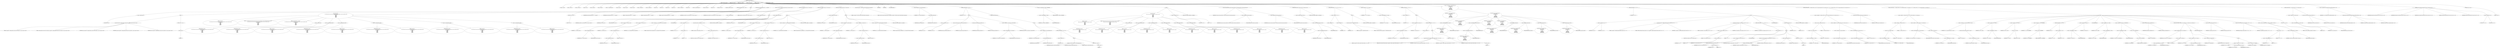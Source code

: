 digraph hostapd_notif_assoc {  
"1000124" [label = "(METHOD,hostapd_notif_assoc)" ]
"1000125" [label = "(PARAM,hostapd_data *hapd)" ]
"1000126" [label = "(PARAM,const u8 *addr)" ]
"1000127" [label = "(PARAM,const u8 *req_ies)" ]
"1000128" [label = "(PARAM,size_t req_ies_len)" ]
"1000129" [label = "(PARAM,int reassoc)" ]
"1000130" [label = "(BLOCK,,)" ]
"1000131" [label = "(LOCAL,v11: __int64)" ]
"1000132" [label = "(LOCAL,v12: const u8 *)" ]
"1000133" [label = "(LOCAL,v13: const char *)" ]
"1000134" [label = "(LOCAL,v14: size_t)" ]
"1000135" [label = "(LOCAL,v15: sta_info *)" ]
"1000136" [label = "(LOCAL,v16: sta_info *)" ]
"1000137" [label = "(LOCAL,v17: wpa_state_machine *)" ]
"1000138" [label = "(LOCAL,v18: __int64)" ]
"1000139" [label = "(LOCAL,v19: __int64)" ]
"1000140" [label = "(LOCAL,v20: __int64)" ]
"1000141" [label = "(LOCAL,v21: unsigned int)" ]
"1000142" [label = "(LOCAL,v22: unsigned int)" ]
"1000143" [label = "(LOCAL,v23: int)" ]
"1000144" [label = "(LOCAL,v24: int)" ]
"1000145" [label = "(LOCAL,v25: u32)" ]
"1000146" [label = "(LOCAL,v26: int)" ]
"1000147" [label = "(LOCAL,v27: unsigned int)" ]
"1000148" [label = "(LOCAL,v28: u32)" ]
"1000149" [label = "(LOCAL,v29: wpa_state_machine *)" ]
"1000150" [label = "(LOCAL,v30: wpa_event)" ]
"1000151" [label = "(LOCAL,v31: u8 *)" ]
"1000152" [label = "(LOCAL,eid: u8 [ 1064 ])" ]
"1000153" [label = "(LOCAL,elems: ieee802_11_elems)" ]
"1000154" [label = "(CONTROL_STRUCTURE,if ( !addr ),if ( !addr ))" ]
"1000155" [label = "(<operator>.logicalNot,!addr)" ]
"1000156" [label = "(IDENTIFIER,addr,!addr)" ]
"1000157" [label = "(BLOCK,,)" ]
"1000158" [label = "(wpa_printf,wpa_printf(2, \"hostapd_notif_assoc: Skip event with no address\", req_ies, req_ies_len, reassoc))" ]
"1000159" [label = "(LITERAL,2,wpa_printf(2, \"hostapd_notif_assoc: Skip event with no address\", req_ies, req_ies_len, reassoc))" ]
"1000160" [label = "(LITERAL,\"hostapd_notif_assoc: Skip event with no address\",wpa_printf(2, \"hostapd_notif_assoc: Skip event with no address\", req_ies, req_ies_len, reassoc))" ]
"1000161" [label = "(IDENTIFIER,req_ies,wpa_printf(2, \"hostapd_notif_assoc: Skip event with no address\", req_ies, req_ies_len, reassoc))" ]
"1000162" [label = "(IDENTIFIER,req_ies_len,wpa_printf(2, \"hostapd_notif_assoc: Skip event with no address\", req_ies, req_ies_len, reassoc))" ]
"1000163" [label = "(IDENTIFIER,reassoc,wpa_printf(2, \"hostapd_notif_assoc: Skip event with no address\", req_ies, req_ies_len, reassoc))" ]
"1000164" [label = "(RETURN,return -1;,return -1;)" ]
"1000165" [label = "(<operator>.minus,-1)" ]
"1000166" [label = "(LITERAL,1,-1)" ]
"1000167" [label = "(BLOCK,,)" ]
"1000168" [label = "(wpa_printf,wpa_printf(\n      2,\n      \"%s: Invalid SA=%02x:%02x:%02x:%02x:%02x:%02x in received indication - ignore this indication silently\",\n      \"hostapd_notif_assoc\",\n      *addr,\n      addr[1],\n      addr[2],\n      addr[3],\n      addr[4],\n      addr[5]))" ]
"1000169" [label = "(LITERAL,2,wpa_printf(\n      2,\n      \"%s: Invalid SA=%02x:%02x:%02x:%02x:%02x:%02x in received indication - ignore this indication silently\",\n      \"hostapd_notif_assoc\",\n      *addr,\n      addr[1],\n      addr[2],\n      addr[3],\n      addr[4],\n      addr[5]))" ]
"1000170" [label = "(LITERAL,\"%s: Invalid SA=%02x:%02x:%02x:%02x:%02x:%02x in received indication - ignore this indication silently\",wpa_printf(\n      2,\n      \"%s: Invalid SA=%02x:%02x:%02x:%02x:%02x:%02x in received indication - ignore this indication silently\",\n      \"hostapd_notif_assoc\",\n      *addr,\n      addr[1],\n      addr[2],\n      addr[3],\n      addr[4],\n      addr[5]))" ]
"1000171" [label = "(LITERAL,\"hostapd_notif_assoc\",wpa_printf(\n      2,\n      \"%s: Invalid SA=%02x:%02x:%02x:%02x:%02x:%02x in received indication - ignore this indication silently\",\n      \"hostapd_notif_assoc\",\n      *addr,\n      addr[1],\n      addr[2],\n      addr[3],\n      addr[4],\n      addr[5]))" ]
"1000172" [label = "(<operator>.indirection,*addr)" ]
"1000173" [label = "(IDENTIFIER,addr,wpa_printf(\n      2,\n      \"%s: Invalid SA=%02x:%02x:%02x:%02x:%02x:%02x in received indication - ignore this indication silently\",\n      \"hostapd_notif_assoc\",\n      *addr,\n      addr[1],\n      addr[2],\n      addr[3],\n      addr[4],\n      addr[5]))" ]
"1000174" [label = "(<operator>.indirectIndexAccess,addr[1])" ]
"1000175" [label = "(IDENTIFIER,addr,wpa_printf(\n      2,\n      \"%s: Invalid SA=%02x:%02x:%02x:%02x:%02x:%02x in received indication - ignore this indication silently\",\n      \"hostapd_notif_assoc\",\n      *addr,\n      addr[1],\n      addr[2],\n      addr[3],\n      addr[4],\n      addr[5]))" ]
"1000176" [label = "(LITERAL,1,wpa_printf(\n      2,\n      \"%s: Invalid SA=%02x:%02x:%02x:%02x:%02x:%02x in received indication - ignore this indication silently\",\n      \"hostapd_notif_assoc\",\n      *addr,\n      addr[1],\n      addr[2],\n      addr[3],\n      addr[4],\n      addr[5]))" ]
"1000177" [label = "(<operator>.indirectIndexAccess,addr[2])" ]
"1000178" [label = "(IDENTIFIER,addr,wpa_printf(\n      2,\n      \"%s: Invalid SA=%02x:%02x:%02x:%02x:%02x:%02x in received indication - ignore this indication silently\",\n      \"hostapd_notif_assoc\",\n      *addr,\n      addr[1],\n      addr[2],\n      addr[3],\n      addr[4],\n      addr[5]))" ]
"1000179" [label = "(LITERAL,2,wpa_printf(\n      2,\n      \"%s: Invalid SA=%02x:%02x:%02x:%02x:%02x:%02x in received indication - ignore this indication silently\",\n      \"hostapd_notif_assoc\",\n      *addr,\n      addr[1],\n      addr[2],\n      addr[3],\n      addr[4],\n      addr[5]))" ]
"1000180" [label = "(<operator>.indirectIndexAccess,addr[3])" ]
"1000181" [label = "(IDENTIFIER,addr,wpa_printf(\n      2,\n      \"%s: Invalid SA=%02x:%02x:%02x:%02x:%02x:%02x in received indication - ignore this indication silently\",\n      \"hostapd_notif_assoc\",\n      *addr,\n      addr[1],\n      addr[2],\n      addr[3],\n      addr[4],\n      addr[5]))" ]
"1000182" [label = "(LITERAL,3,wpa_printf(\n      2,\n      \"%s: Invalid SA=%02x:%02x:%02x:%02x:%02x:%02x in received indication - ignore this indication silently\",\n      \"hostapd_notif_assoc\",\n      *addr,\n      addr[1],\n      addr[2],\n      addr[3],\n      addr[4],\n      addr[5]))" ]
"1000183" [label = "(<operator>.indirectIndexAccess,addr[4])" ]
"1000184" [label = "(IDENTIFIER,addr,wpa_printf(\n      2,\n      \"%s: Invalid SA=%02x:%02x:%02x:%02x:%02x:%02x in received indication - ignore this indication silently\",\n      \"hostapd_notif_assoc\",\n      *addr,\n      addr[1],\n      addr[2],\n      addr[3],\n      addr[4],\n      addr[5]))" ]
"1000185" [label = "(LITERAL,4,wpa_printf(\n      2,\n      \"%s: Invalid SA=%02x:%02x:%02x:%02x:%02x:%02x in received indication - ignore this indication silently\",\n      \"hostapd_notif_assoc\",\n      *addr,\n      addr[1],\n      addr[2],\n      addr[3],\n      addr[4],\n      addr[5]))" ]
"1000186" [label = "(<operator>.indirectIndexAccess,addr[5])" ]
"1000187" [label = "(IDENTIFIER,addr,wpa_printf(\n      2,\n      \"%s: Invalid SA=%02x:%02x:%02x:%02x:%02x:%02x in received indication - ignore this indication silently\",\n      \"hostapd_notif_assoc\",\n      *addr,\n      addr[1],\n      addr[2],\n      addr[3],\n      addr[4],\n      addr[5]))" ]
"1000188" [label = "(LITERAL,5,wpa_printf(\n      2,\n      \"%s: Invalid SA=%02x:%02x:%02x:%02x:%02x:%02x in received indication - ignore this indication silently\",\n      \"hostapd_notif_assoc\",\n      *addr,\n      addr[1],\n      addr[2],\n      addr[3],\n      addr[4],\n      addr[5]))" ]
"1000189" [label = "(RETURN,return 0;,return 0;)" ]
"1000190" [label = "(LITERAL,0,return 0;)" ]
"1000191" [label = "(hostapd_logger,hostapd_logger(hapd, addr, 1u, 2, \"associated\"))" ]
"1000192" [label = "(IDENTIFIER,hapd,hostapd_logger(hapd, addr, 1u, 2, \"associated\"))" ]
"1000193" [label = "(IDENTIFIER,addr,hostapd_logger(hapd, addr, 1u, 2, \"associated\"))" ]
"1000194" [label = "(LITERAL,1u,hostapd_logger(hapd, addr, 1u, 2, \"associated\"))" ]
"1000195" [label = "(LITERAL,2,hostapd_logger(hapd, addr, 1u, 2, \"associated\"))" ]
"1000196" [label = "(LITERAL,\"associated\",hostapd_logger(hapd, addr, 1u, 2, \"associated\"))" ]
"1000197" [label = "(ieee802_11_parse_elems,ieee802_11_parse_elems(req_ies, req_ies_len, &elems, 0))" ]
"1000198" [label = "(IDENTIFIER,req_ies,ieee802_11_parse_elems(req_ies, req_ies_len, &elems, 0))" ]
"1000199" [label = "(IDENTIFIER,req_ies_len,ieee802_11_parse_elems(req_ies, req_ies_len, &elems, 0))" ]
"1000200" [label = "(<operator>.addressOf,&elems)" ]
"1000201" [label = "(IDENTIFIER,elems,ieee802_11_parse_elems(req_ies, req_ies_len, &elems, 0))" ]
"1000202" [label = "(LITERAL,0,ieee802_11_parse_elems(req_ies, req_ies_len, &elems, 0))" ]
"1000203" [label = "(CONTROL_STRUCTURE,if ( elems.wps_ie ),if ( elems.wps_ie ))" ]
"1000204" [label = "(<operator>.fieldAccess,elems.wps_ie)" ]
"1000205" [label = "(IDENTIFIER,elems,if ( elems.wps_ie ))" ]
"1000206" [label = "(FIELD_IDENTIFIER,wps_ie,wps_ie)" ]
"1000207" [label = "(BLOCK,,)" ]
"1000208" [label = "(<operator>.assignment,v11 = elems.wps_ie_len)" ]
"1000209" [label = "(IDENTIFIER,v11,v11 = elems.wps_ie_len)" ]
"1000210" [label = "(<operator>.fieldAccess,elems.wps_ie_len)" ]
"1000211" [label = "(IDENTIFIER,elems,v11 = elems.wps_ie_len)" ]
"1000212" [label = "(FIELD_IDENTIFIER,wps_ie_len,wps_ie_len)" ]
"1000213" [label = "(<operator>.assignment,v12 = elems.wps_ie - 2)" ]
"1000214" [label = "(IDENTIFIER,v12,v12 = elems.wps_ie - 2)" ]
"1000215" [label = "(<operator>.subtraction,elems.wps_ie - 2)" ]
"1000216" [label = "(<operator>.fieldAccess,elems.wps_ie)" ]
"1000217" [label = "(IDENTIFIER,elems,elems.wps_ie - 2)" ]
"1000218" [label = "(FIELD_IDENTIFIER,wps_ie,wps_ie)" ]
"1000219" [label = "(LITERAL,2,elems.wps_ie - 2)" ]
"1000220" [label = "(<operator>.assignment,v13 = \"STA included WPS IE in (Re)AssocReq\")" ]
"1000221" [label = "(IDENTIFIER,v13,v13 = \"STA included WPS IE in (Re)AssocReq\")" ]
"1000222" [label = "(LITERAL,\"STA included WPS IE in (Re)AssocReq\",v13 = \"STA included WPS IE in (Re)AssocReq\")" ]
"1000223" [label = "(JUMP_TARGET,LABEL_14)" ]
"1000224" [label = "(<operator>.assignment,v14 = v11 + 2)" ]
"1000225" [label = "(IDENTIFIER,v14,v14 = v11 + 2)" ]
"1000226" [label = "(<operator>.addition,v11 + 2)" ]
"1000227" [label = "(IDENTIFIER,v11,v11 + 2)" ]
"1000228" [label = "(LITERAL,2,v11 + 2)" ]
"1000229" [label = "(wpa_printf,wpa_printf(2, (const unsigned __int8 *)v13))" ]
"1000230" [label = "(LITERAL,2,wpa_printf(2, (const unsigned __int8 *)v13))" ]
"1000231" [label = "(<operator>.cast,(const unsigned __int8 *)v13)" ]
"1000232" [label = "(UNKNOWN,const unsigned __int8 *,const unsigned __int8 *)" ]
"1000233" [label = "(IDENTIFIER,v13,(const unsigned __int8 *)v13)" ]
"1000234" [label = "(CONTROL_STRUCTURE,goto LABEL_15;,goto LABEL_15;)" ]
"1000235" [label = "(CONTROL_STRUCTURE,if ( elems.rsn_ie ),if ( elems.rsn_ie ))" ]
"1000236" [label = "(<operator>.fieldAccess,elems.rsn_ie)" ]
"1000237" [label = "(IDENTIFIER,elems,if ( elems.rsn_ie ))" ]
"1000238" [label = "(FIELD_IDENTIFIER,rsn_ie,rsn_ie)" ]
"1000239" [label = "(BLOCK,,)" ]
"1000240" [label = "(<operator>.assignment,v11 = elems.rsn_ie_len)" ]
"1000241" [label = "(IDENTIFIER,v11,v11 = elems.rsn_ie_len)" ]
"1000242" [label = "(<operator>.fieldAccess,elems.rsn_ie_len)" ]
"1000243" [label = "(IDENTIFIER,elems,v11 = elems.rsn_ie_len)" ]
"1000244" [label = "(FIELD_IDENTIFIER,rsn_ie_len,rsn_ie_len)" ]
"1000245" [label = "(<operator>.assignment,v12 = elems.rsn_ie - 2)" ]
"1000246" [label = "(IDENTIFIER,v12,v12 = elems.rsn_ie - 2)" ]
"1000247" [label = "(<operator>.subtraction,elems.rsn_ie - 2)" ]
"1000248" [label = "(<operator>.fieldAccess,elems.rsn_ie)" ]
"1000249" [label = "(IDENTIFIER,elems,elems.rsn_ie - 2)" ]
"1000250" [label = "(FIELD_IDENTIFIER,rsn_ie,rsn_ie)" ]
"1000251" [label = "(LITERAL,2,elems.rsn_ie - 2)" ]
"1000252" [label = "(<operator>.assignment,v13 = \"STA included RSN IE in (Re)AssocReq\")" ]
"1000253" [label = "(IDENTIFIER,v13,v13 = \"STA included RSN IE in (Re)AssocReq\")" ]
"1000254" [label = "(LITERAL,\"STA included RSN IE in (Re)AssocReq\",v13 = \"STA included RSN IE in (Re)AssocReq\")" ]
"1000255" [label = "(CONTROL_STRUCTURE,goto LABEL_14;,goto LABEL_14;)" ]
"1000256" [label = "(CONTROL_STRUCTURE,if ( elems.wpa_ie ),if ( elems.wpa_ie ))" ]
"1000257" [label = "(<operator>.fieldAccess,elems.wpa_ie)" ]
"1000258" [label = "(IDENTIFIER,elems,if ( elems.wpa_ie ))" ]
"1000259" [label = "(FIELD_IDENTIFIER,wpa_ie,wpa_ie)" ]
"1000260" [label = "(BLOCK,,)" ]
"1000261" [label = "(<operator>.assignment,v11 = elems.wpa_ie_len)" ]
"1000262" [label = "(IDENTIFIER,v11,v11 = elems.wpa_ie_len)" ]
"1000263" [label = "(<operator>.fieldAccess,elems.wpa_ie_len)" ]
"1000264" [label = "(IDENTIFIER,elems,v11 = elems.wpa_ie_len)" ]
"1000265" [label = "(FIELD_IDENTIFIER,wpa_ie_len,wpa_ie_len)" ]
"1000266" [label = "(<operator>.assignment,v12 = elems.wpa_ie - 2)" ]
"1000267" [label = "(IDENTIFIER,v12,v12 = elems.wpa_ie - 2)" ]
"1000268" [label = "(<operator>.subtraction,elems.wpa_ie - 2)" ]
"1000269" [label = "(<operator>.fieldAccess,elems.wpa_ie)" ]
"1000270" [label = "(IDENTIFIER,elems,elems.wpa_ie - 2)" ]
"1000271" [label = "(FIELD_IDENTIFIER,wpa_ie,wpa_ie)" ]
"1000272" [label = "(LITERAL,2,elems.wpa_ie - 2)" ]
"1000273" [label = "(<operator>.assignment,v13 = \"STA included WPA IE in (Re)AssocReq\")" ]
"1000274" [label = "(IDENTIFIER,v13,v13 = \"STA included WPA IE in (Re)AssocReq\")" ]
"1000275" [label = "(LITERAL,\"STA included WPA IE in (Re)AssocReq\",v13 = \"STA included WPA IE in (Re)AssocReq\")" ]
"1000276" [label = "(CONTROL_STRUCTURE,goto LABEL_14;,goto LABEL_14;)" ]
"1000277" [label = "(wpa_printf,wpa_printf(2, \"STA did not include WPS/RSN/WPA IE in (Re)AssocReq\"))" ]
"1000278" [label = "(LITERAL,2,wpa_printf(2, \"STA did not include WPS/RSN/WPA IE in (Re)AssocReq\"))" ]
"1000279" [label = "(LITERAL,\"STA did not include WPS/RSN/WPA IE in (Re)AssocReq\",wpa_printf(2, \"STA did not include WPS/RSN/WPA IE in (Re)AssocReq\"))" ]
"1000280" [label = "(IDENTIFIER,L,)" ]
"1000281" [label = "(IDENTIFIER,L,)" ]
"1000282" [label = "(JUMP_TARGET,LABEL_15)" ]
"1000283" [label = "(<operator>.assignment,v15 = ap_get_sta(hapd, addr))" ]
"1000284" [label = "(IDENTIFIER,v15,v15 = ap_get_sta(hapd, addr))" ]
"1000285" [label = "(ap_get_sta,ap_get_sta(hapd, addr))" ]
"1000286" [label = "(IDENTIFIER,hapd,ap_get_sta(hapd, addr))" ]
"1000287" [label = "(IDENTIFIER,addr,ap_get_sta(hapd, addr))" ]
"1000288" [label = "(CONTROL_STRUCTURE,if ( v15 ),if ( v15 ))" ]
"1000289" [label = "(IDENTIFIER,v15,if ( v15 ))" ]
"1000290" [label = "(BLOCK,,)" ]
"1000291" [label = "(<operator>.assignment,v16 = v15)" ]
"1000292" [label = "(IDENTIFIER,v16,v16 = v15)" ]
"1000293" [label = "(IDENTIFIER,v15,v16 = v15)" ]
"1000294" [label = "(ap_sta_no_session_timeout,ap_sta_no_session_timeout(hapd, v15))" ]
"1000295" [label = "(IDENTIFIER,hapd,ap_sta_no_session_timeout(hapd, v15))" ]
"1000296" [label = "(IDENTIFIER,v15,ap_sta_no_session_timeout(hapd, v15))" ]
"1000297" [label = "(accounting_sta_stop,accounting_sta_stop(hapd, v16))" ]
"1000298" [label = "(IDENTIFIER,hapd,accounting_sta_stop(hapd, v16))" ]
"1000299" [label = "(IDENTIFIER,v16,accounting_sta_stop(hapd, v16))" ]
"1000300" [label = "(<operator>.assignment,v16->timeout_next = STA_NULLFUNC)" ]
"1000301" [label = "(<operator>.indirectFieldAccess,v16->timeout_next)" ]
"1000302" [label = "(IDENTIFIER,v16,v16->timeout_next = STA_NULLFUNC)" ]
"1000303" [label = "(FIELD_IDENTIFIER,timeout_next,timeout_next)" ]
"1000304" [label = "(IDENTIFIER,STA_NULLFUNC,v16->timeout_next = STA_NULLFUNC)" ]
"1000305" [label = "(CONTROL_STRUCTURE,else,else)" ]
"1000306" [label = "(BLOCK,,)" ]
"1000307" [label = "(<operator>.assignment,v16 = ap_sta_add(hapd, addr))" ]
"1000308" [label = "(IDENTIFIER,v16,v16 = ap_sta_add(hapd, addr))" ]
"1000309" [label = "(ap_sta_add,ap_sta_add(hapd, addr))" ]
"1000310" [label = "(IDENTIFIER,hapd,ap_sta_add(hapd, addr))" ]
"1000311" [label = "(IDENTIFIER,addr,ap_sta_add(hapd, addr))" ]
"1000312" [label = "(CONTROL_STRUCTURE,if ( !v16 ),if ( !v16 ))" ]
"1000313" [label = "(<operator>.logicalNot,!v16)" ]
"1000314" [label = "(IDENTIFIER,v16,!v16)" ]
"1000315" [label = "(BLOCK,,)" ]
"1000316" [label = "(hostapd_drv_sta_disassoc,hostapd_drv_sta_disassoc(hapd, addr, 5))" ]
"1000317" [label = "(IDENTIFIER,hapd,hostapd_drv_sta_disassoc(hapd, addr, 5))" ]
"1000318" [label = "(IDENTIFIER,addr,hostapd_drv_sta_disassoc(hapd, addr, 5))" ]
"1000319" [label = "(LITERAL,5,hostapd_drv_sta_disassoc(hapd, addr, 5))" ]
"1000320" [label = "(RETURN,return -1;,return -1;)" ]
"1000321" [label = "(<operator>.minus,-1)" ]
"1000322" [label = "(LITERAL,1,-1)" ]
"1000323" [label = "(<operators>.assignmentAnd,v16->flags &= 0xFFFECFFF)" ]
"1000324" [label = "(<operator>.indirectFieldAccess,v16->flags)" ]
"1000325" [label = "(IDENTIFIER,v16,v16->flags &= 0xFFFECFFF)" ]
"1000326" [label = "(FIELD_IDENTIFIER,flags,flags)" ]
"1000327" [label = "(LITERAL,0xFFFECFFF,v16->flags &= 0xFFFECFFF)" ]
"1000328" [label = "(BLOCK,,)" ]
"1000329" [label = "(wpa_printf,wpa_printf(\n      3,\n      \"STA %02x:%02x:%02x:%02x:%02x:%02x not allowed to connect\",\n      *addr,\n      addr[1],\n      addr[2],\n      addr[3],\n      addr[4],\n      addr[5]))" ]
"1000330" [label = "(LITERAL,3,wpa_printf(\n      3,\n      \"STA %02x:%02x:%02x:%02x:%02x:%02x not allowed to connect\",\n      *addr,\n      addr[1],\n      addr[2],\n      addr[3],\n      addr[4],\n      addr[5]))" ]
"1000331" [label = "(LITERAL,\"STA %02x:%02x:%02x:%02x:%02x:%02x not allowed to connect\",wpa_printf(\n      3,\n      \"STA %02x:%02x:%02x:%02x:%02x:%02x not allowed to connect\",\n      *addr,\n      addr[1],\n      addr[2],\n      addr[3],\n      addr[4],\n      addr[5]))" ]
"1000332" [label = "(<operator>.indirection,*addr)" ]
"1000333" [label = "(IDENTIFIER,addr,wpa_printf(\n      3,\n      \"STA %02x:%02x:%02x:%02x:%02x:%02x not allowed to connect\",\n      *addr,\n      addr[1],\n      addr[2],\n      addr[3],\n      addr[4],\n      addr[5]))" ]
"1000334" [label = "(<operator>.indirectIndexAccess,addr[1])" ]
"1000335" [label = "(IDENTIFIER,addr,wpa_printf(\n      3,\n      \"STA %02x:%02x:%02x:%02x:%02x:%02x not allowed to connect\",\n      *addr,\n      addr[1],\n      addr[2],\n      addr[3],\n      addr[4],\n      addr[5]))" ]
"1000336" [label = "(LITERAL,1,wpa_printf(\n      3,\n      \"STA %02x:%02x:%02x:%02x:%02x:%02x not allowed to connect\",\n      *addr,\n      addr[1],\n      addr[2],\n      addr[3],\n      addr[4],\n      addr[5]))" ]
"1000337" [label = "(<operator>.indirectIndexAccess,addr[2])" ]
"1000338" [label = "(IDENTIFIER,addr,wpa_printf(\n      3,\n      \"STA %02x:%02x:%02x:%02x:%02x:%02x not allowed to connect\",\n      *addr,\n      addr[1],\n      addr[2],\n      addr[3],\n      addr[4],\n      addr[5]))" ]
"1000339" [label = "(LITERAL,2,wpa_printf(\n      3,\n      \"STA %02x:%02x:%02x:%02x:%02x:%02x not allowed to connect\",\n      *addr,\n      addr[1],\n      addr[2],\n      addr[3],\n      addr[4],\n      addr[5]))" ]
"1000340" [label = "(<operator>.indirectIndexAccess,addr[3])" ]
"1000341" [label = "(IDENTIFIER,addr,wpa_printf(\n      3,\n      \"STA %02x:%02x:%02x:%02x:%02x:%02x not allowed to connect\",\n      *addr,\n      addr[1],\n      addr[2],\n      addr[3],\n      addr[4],\n      addr[5]))" ]
"1000342" [label = "(LITERAL,3,wpa_printf(\n      3,\n      \"STA %02x:%02x:%02x:%02x:%02x:%02x not allowed to connect\",\n      *addr,\n      addr[1],\n      addr[2],\n      addr[3],\n      addr[4],\n      addr[5]))" ]
"1000343" [label = "(<operator>.indirectIndexAccess,addr[4])" ]
"1000344" [label = "(IDENTIFIER,addr,wpa_printf(\n      3,\n      \"STA %02x:%02x:%02x:%02x:%02x:%02x not allowed to connect\",\n      *addr,\n      addr[1],\n      addr[2],\n      addr[3],\n      addr[4],\n      addr[5]))" ]
"1000345" [label = "(LITERAL,4,wpa_printf(\n      3,\n      \"STA %02x:%02x:%02x:%02x:%02x:%02x not allowed to connect\",\n      *addr,\n      addr[1],\n      addr[2],\n      addr[3],\n      addr[4],\n      addr[5]))" ]
"1000346" [label = "(<operator>.indirectIndexAccess,addr[5])" ]
"1000347" [label = "(IDENTIFIER,addr,wpa_printf(\n      3,\n      \"STA %02x:%02x:%02x:%02x:%02x:%02x not allowed to connect\",\n      *addr,\n      addr[1],\n      addr[2],\n      addr[3],\n      addr[4],\n      addr[5]))" ]
"1000348" [label = "(LITERAL,5,wpa_printf(\n      3,\n      \"STA %02x:%02x:%02x:%02x:%02x:%02x not allowed to connect\",\n      *addr,\n      addr[1],\n      addr[2],\n      addr[3],\n      addr[4],\n      addr[5]))" ]
"1000349" [label = "(<operator>.assignment,v23 = 1)" ]
"1000350" [label = "(IDENTIFIER,v23,v23 = 1)" ]
"1000351" [label = "(LITERAL,1,v23 = 1)" ]
"1000352" [label = "(CONTROL_STRUCTURE,goto LABEL_31;,goto LABEL_31;)" ]
"1000353" [label = "(ap_copy_sta_supp_op_classes,ap_copy_sta_supp_op_classes(v16, elems.supp_op_classes, elems.supp_op_classes_len))" ]
"1000354" [label = "(IDENTIFIER,v16,ap_copy_sta_supp_op_classes(v16, elems.supp_op_classes, elems.supp_op_classes_len))" ]
"1000355" [label = "(<operator>.fieldAccess,elems.supp_op_classes)" ]
"1000356" [label = "(IDENTIFIER,elems,ap_copy_sta_supp_op_classes(v16, elems.supp_op_classes, elems.supp_op_classes_len))" ]
"1000357" [label = "(FIELD_IDENTIFIER,supp_op_classes,supp_op_classes)" ]
"1000358" [label = "(<operator>.fieldAccess,elems.supp_op_classes_len)" ]
"1000359" [label = "(IDENTIFIER,elems,ap_copy_sta_supp_op_classes(v16, elems.supp_op_classes, elems.supp_op_classes_len))" ]
"1000360" [label = "(FIELD_IDENTIFIER,supp_op_classes_len,supp_op_classes_len)" ]
"1000361" [label = "(CONTROL_STRUCTURE,if ( !hapd->conf->wpa ),if ( !hapd->conf->wpa ))" ]
"1000362" [label = "(<operator>.logicalNot,!hapd->conf->wpa)" ]
"1000363" [label = "(<operator>.indirectFieldAccess,hapd->conf->wpa)" ]
"1000364" [label = "(<operator>.indirectFieldAccess,hapd->conf)" ]
"1000365" [label = "(IDENTIFIER,hapd,!hapd->conf->wpa)" ]
"1000366" [label = "(FIELD_IDENTIFIER,conf,conf)" ]
"1000367" [label = "(FIELD_IDENTIFIER,wpa,wpa)" ]
"1000368" [label = "(CONTROL_STRUCTURE,goto LABEL_43;,goto LABEL_43;)" ]
"1000369" [label = "(CONTROL_STRUCTURE,if ( !v12 || !v14 ),if ( !v12 || !v14 ))" ]
"1000370" [label = "(<operator>.logicalOr,!v12 || !v14)" ]
"1000371" [label = "(<operator>.logicalNot,!v12)" ]
"1000372" [label = "(IDENTIFIER,v12,!v12)" ]
"1000373" [label = "(<operator>.logicalNot,!v14)" ]
"1000374" [label = "(IDENTIFIER,v14,!v14)" ]
"1000375" [label = "(BLOCK,,)" ]
"1000376" [label = "(wpa_printf,wpa_printf(2, \"No WPA/RSN IE from STA\"))" ]
"1000377" [label = "(LITERAL,2,wpa_printf(2, \"No WPA/RSN IE from STA\"))" ]
"1000378" [label = "(LITERAL,\"No WPA/RSN IE from STA\",wpa_printf(2, \"No WPA/RSN IE from STA\"))" ]
"1000379" [label = "(CONTROL_STRUCTURE,goto LABEL_29;,goto LABEL_29;)" ]
"1000380" [label = "(<operator>.assignment,v17 = v16->wpa_sm)" ]
"1000381" [label = "(IDENTIFIER,v17,v17 = v16->wpa_sm)" ]
"1000382" [label = "(<operator>.indirectFieldAccess,v16->wpa_sm)" ]
"1000383" [label = "(IDENTIFIER,v16,v17 = v16->wpa_sm)" ]
"1000384" [label = "(FIELD_IDENTIFIER,wpa_sm,wpa_sm)" ]
"1000385" [label = "(CONTROL_STRUCTURE,if ( !v17 ),if ( !v17 ))" ]
"1000386" [label = "(<operator>.logicalNot,!v17)" ]
"1000387" [label = "(IDENTIFIER,v17,!v17)" ]
"1000388" [label = "(BLOCK,,)" ]
"1000389" [label = "(<operator>.assignment,v16->wpa_sm = v17)" ]
"1000390" [label = "(<operator>.indirectFieldAccess,v16->wpa_sm)" ]
"1000391" [label = "(IDENTIFIER,v16,v16->wpa_sm = v17)" ]
"1000392" [label = "(FIELD_IDENTIFIER,wpa_sm,wpa_sm)" ]
"1000393" [label = "(IDENTIFIER,v17,v16->wpa_sm = v17)" ]
"1000394" [label = "(CONTROL_STRUCTURE,if ( !v17 ),if ( !v17 ))" ]
"1000395" [label = "(<operator>.logicalNot,!v17)" ]
"1000396" [label = "(IDENTIFIER,v17,!v17)" ]
"1000397" [label = "(BLOCK,,)" ]
"1000398" [label = "(wpa_printf,wpa_printf(5, \"Failed to initialize WPA state machine\", v18, v19, v20))" ]
"1000399" [label = "(LITERAL,5,wpa_printf(5, \"Failed to initialize WPA state machine\", v18, v19, v20))" ]
"1000400" [label = "(LITERAL,\"Failed to initialize WPA state machine\",wpa_printf(5, \"Failed to initialize WPA state machine\", v18, v19, v20))" ]
"1000401" [label = "(IDENTIFIER,v18,wpa_printf(5, \"Failed to initialize WPA state machine\", v18, v19, v20))" ]
"1000402" [label = "(IDENTIFIER,v19,wpa_printf(5, \"Failed to initialize WPA state machine\", v18, v19, v20))" ]
"1000403" [label = "(IDENTIFIER,v20,wpa_printf(5, \"Failed to initialize WPA state machine\", v18, v19, v20))" ]
"1000404" [label = "(RETURN,return -1;,return -1;)" ]
"1000405" [label = "(<operator>.minus,-1)" ]
"1000406" [label = "(LITERAL,1,-1)" ]
"1000407" [label = "(<operator>.assignment,v21 = wpa_validate_wpa_ie(\n          hapd->wpa_auth,\n          v17,\n          hapd->iface->freq,\n          v12,\n          v14,\n          elems.mdie,\n          elems.mdie_len,\n          elems.owe_dh,\n          elems.owe_dh_len))" ]
"1000408" [label = "(IDENTIFIER,v21,v21 = wpa_validate_wpa_ie(\n          hapd->wpa_auth,\n          v17,\n          hapd->iface->freq,\n          v12,\n          v14,\n          elems.mdie,\n          elems.mdie_len,\n          elems.owe_dh,\n          elems.owe_dh_len))" ]
"1000409" [label = "(wpa_validate_wpa_ie,wpa_validate_wpa_ie(\n          hapd->wpa_auth,\n          v17,\n          hapd->iface->freq,\n          v12,\n          v14,\n          elems.mdie,\n          elems.mdie_len,\n          elems.owe_dh,\n          elems.owe_dh_len))" ]
"1000410" [label = "(<operator>.indirectFieldAccess,hapd->wpa_auth)" ]
"1000411" [label = "(IDENTIFIER,hapd,wpa_validate_wpa_ie(\n          hapd->wpa_auth,\n          v17,\n          hapd->iface->freq,\n          v12,\n          v14,\n          elems.mdie,\n          elems.mdie_len,\n          elems.owe_dh,\n          elems.owe_dh_len))" ]
"1000412" [label = "(FIELD_IDENTIFIER,wpa_auth,wpa_auth)" ]
"1000413" [label = "(IDENTIFIER,v17,wpa_validate_wpa_ie(\n          hapd->wpa_auth,\n          v17,\n          hapd->iface->freq,\n          v12,\n          v14,\n          elems.mdie,\n          elems.mdie_len,\n          elems.owe_dh,\n          elems.owe_dh_len))" ]
"1000414" [label = "(<operator>.indirectFieldAccess,hapd->iface->freq)" ]
"1000415" [label = "(<operator>.indirectFieldAccess,hapd->iface)" ]
"1000416" [label = "(IDENTIFIER,hapd,wpa_validate_wpa_ie(\n          hapd->wpa_auth,\n          v17,\n          hapd->iface->freq,\n          v12,\n          v14,\n          elems.mdie,\n          elems.mdie_len,\n          elems.owe_dh,\n          elems.owe_dh_len))" ]
"1000417" [label = "(FIELD_IDENTIFIER,iface,iface)" ]
"1000418" [label = "(FIELD_IDENTIFIER,freq,freq)" ]
"1000419" [label = "(IDENTIFIER,v12,wpa_validate_wpa_ie(\n          hapd->wpa_auth,\n          v17,\n          hapd->iface->freq,\n          v12,\n          v14,\n          elems.mdie,\n          elems.mdie_len,\n          elems.owe_dh,\n          elems.owe_dh_len))" ]
"1000420" [label = "(IDENTIFIER,v14,wpa_validate_wpa_ie(\n          hapd->wpa_auth,\n          v17,\n          hapd->iface->freq,\n          v12,\n          v14,\n          elems.mdie,\n          elems.mdie_len,\n          elems.owe_dh,\n          elems.owe_dh_len))" ]
"1000421" [label = "(<operator>.fieldAccess,elems.mdie)" ]
"1000422" [label = "(IDENTIFIER,elems,wpa_validate_wpa_ie(\n          hapd->wpa_auth,\n          v17,\n          hapd->iface->freq,\n          v12,\n          v14,\n          elems.mdie,\n          elems.mdie_len,\n          elems.owe_dh,\n          elems.owe_dh_len))" ]
"1000423" [label = "(FIELD_IDENTIFIER,mdie,mdie)" ]
"1000424" [label = "(<operator>.fieldAccess,elems.mdie_len)" ]
"1000425" [label = "(IDENTIFIER,elems,wpa_validate_wpa_ie(\n          hapd->wpa_auth,\n          v17,\n          hapd->iface->freq,\n          v12,\n          v14,\n          elems.mdie,\n          elems.mdie_len,\n          elems.owe_dh,\n          elems.owe_dh_len))" ]
"1000426" [label = "(FIELD_IDENTIFIER,mdie_len,mdie_len)" ]
"1000427" [label = "(<operator>.fieldAccess,elems.owe_dh)" ]
"1000428" [label = "(IDENTIFIER,elems,wpa_validate_wpa_ie(\n          hapd->wpa_auth,\n          v17,\n          hapd->iface->freq,\n          v12,\n          v14,\n          elems.mdie,\n          elems.mdie_len,\n          elems.owe_dh,\n          elems.owe_dh_len))" ]
"1000429" [label = "(FIELD_IDENTIFIER,owe_dh,owe_dh)" ]
"1000430" [label = "(<operator>.fieldAccess,elems.owe_dh_len)" ]
"1000431" [label = "(IDENTIFIER,elems,wpa_validate_wpa_ie(\n          hapd->wpa_auth,\n          v17,\n          hapd->iface->freq,\n          v12,\n          v14,\n          elems.mdie,\n          elems.mdie_len,\n          elems.owe_dh,\n          elems.owe_dh_len))" ]
"1000432" [label = "(FIELD_IDENTIFIER,owe_dh_len,owe_dh_len)" ]
"1000433" [label = "(CONTROL_STRUCTURE,if ( v21 ),if ( v21 ))" ]
"1000434" [label = "(IDENTIFIER,v21,if ( v21 ))" ]
"1000435" [label = "(BLOCK,,)" ]
"1000436" [label = "(<operator>.assignment,v22 = v21)" ]
"1000437" [label = "(IDENTIFIER,v22,v22 = v21)" ]
"1000438" [label = "(IDENTIFIER,v21,v22 = v21)" ]
"1000439" [label = "(wpa_printf,wpa_printf(2, \"WPA/RSN information element rejected? (res %u)\", v21))" ]
"1000440" [label = "(LITERAL,2,wpa_printf(2, \"WPA/RSN information element rejected? (res %u)\", v21))" ]
"1000441" [label = "(LITERAL,\"WPA/RSN information element rejected? (res %u)\",wpa_printf(2, \"WPA/RSN information element rejected? (res %u)\", v21))" ]
"1000442" [label = "(IDENTIFIER,v21,wpa_printf(2, \"WPA/RSN information element rejected? (res %u)\", v21))" ]
"1000443" [label = "(wpa_hexdump,wpa_hexdump(2, (const unsigned __int8 *)\"IE\", v12, v14))" ]
"1000444" [label = "(LITERAL,2,wpa_hexdump(2, (const unsigned __int8 *)\"IE\", v12, v14))" ]
"1000445" [label = "(<operator>.cast,(const unsigned __int8 *)\"IE\")" ]
"1000446" [label = "(UNKNOWN,const unsigned __int8 *,const unsigned __int8 *)" ]
"1000447" [label = "(LITERAL,\"IE\",(const unsigned __int8 *)\"IE\")" ]
"1000448" [label = "(IDENTIFIER,v12,wpa_hexdump(2, (const unsigned __int8 *)\"IE\", v12, v14))" ]
"1000449" [label = "(IDENTIFIER,v14,wpa_hexdump(2, (const unsigned __int8 *)\"IE\", v12, v14))" ]
"1000450" [label = "(CONTROL_STRUCTURE,if ( v22 - 2 < 7 ),if ( v22 - 2 < 7 ))" ]
"1000451" [label = "(<operator>.lessThan,v22 - 2 < 7)" ]
"1000452" [label = "(<operator>.subtraction,v22 - 2)" ]
"1000453" [label = "(IDENTIFIER,v22,v22 - 2)" ]
"1000454" [label = "(LITERAL,2,v22 - 2)" ]
"1000455" [label = "(LITERAL,7,v22 - 2 < 7)" ]
"1000456" [label = "(BLOCK,,)" ]
"1000457" [label = "(<operator>.assignment,v23 = dword_47D1C0[v22 - 2])" ]
"1000458" [label = "(IDENTIFIER,v23,v23 = dword_47D1C0[v22 - 2])" ]
"1000459" [label = "(<operator>.indirectIndexAccess,dword_47D1C0[v22 - 2])" ]
"1000460" [label = "(IDENTIFIER,dword_47D1C0,v23 = dword_47D1C0[v22 - 2])" ]
"1000461" [label = "(<operator>.subtraction,v22 - 2)" ]
"1000462" [label = "(IDENTIFIER,v22,v22 - 2)" ]
"1000463" [label = "(LITERAL,2,v22 - 2)" ]
"1000464" [label = "(JUMP_TARGET,LABEL_31)" ]
"1000465" [label = "(hostapd_drv_sta_disassoc,hostapd_drv_sta_disassoc(hapd, v16->addr, v23))" ]
"1000466" [label = "(IDENTIFIER,hapd,hostapd_drv_sta_disassoc(hapd, v16->addr, v23))" ]
"1000467" [label = "(<operator>.indirectFieldAccess,v16->addr)" ]
"1000468" [label = "(IDENTIFIER,v16,hostapd_drv_sta_disassoc(hapd, v16->addr, v23))" ]
"1000469" [label = "(FIELD_IDENTIFIER,addr,addr)" ]
"1000470" [label = "(IDENTIFIER,v23,hostapd_drv_sta_disassoc(hapd, v16->addr, v23))" ]
"1000471" [label = "(ap_free_sta,ap_free_sta(hapd, v16))" ]
"1000472" [label = "(IDENTIFIER,hapd,ap_free_sta(hapd, v16))" ]
"1000473" [label = "(IDENTIFIER,v16,ap_free_sta(hapd, v16))" ]
"1000474" [label = "(RETURN,return -1;,return -1;)" ]
"1000475" [label = "(<operator>.minus,-1)" ]
"1000476" [label = "(LITERAL,1,-1)" ]
"1000477" [label = "(JUMP_TARGET,LABEL_29)" ]
"1000478" [label = "(<operator>.assignment,v23 = 13)" ]
"1000479" [label = "(IDENTIFIER,v23,v23 = 13)" ]
"1000480" [label = "(LITERAL,13,v23 = 13)" ]
"1000481" [label = "(CONTROL_STRUCTURE,goto LABEL_31;,goto LABEL_31;)" ]
"1000482" [label = "(CONTROL_STRUCTURE,if ( (~v16->flags & 0x402) == 0 && !v16->sa_query_timed_out && v16->sa_query_count >= 1 ),if ( (~v16->flags & 0x402) == 0 && !v16->sa_query_timed_out && v16->sa_query_count >= 1 ))" ]
"1000483" [label = "(<operator>.logicalAnd,(~v16->flags & 0x402) == 0 && !v16->sa_query_timed_out && v16->sa_query_count >= 1)" ]
"1000484" [label = "(<operator>.equals,(~v16->flags & 0x402) == 0)" ]
"1000485" [label = "(<operator>.and,~v16->flags & 0x402)" ]
"1000486" [label = "(<operator>.indirectFieldAccess,~v16->flags)" ]
"1000487" [label = "(IDENTIFIER,~v16,~v16->flags & 0x402)" ]
"1000488" [label = "(FIELD_IDENTIFIER,flags,flags)" ]
"1000489" [label = "(LITERAL,0x402,~v16->flags & 0x402)" ]
"1000490" [label = "(LITERAL,0,(~v16->flags & 0x402) == 0)" ]
"1000491" [label = "(<operator>.logicalAnd,!v16->sa_query_timed_out && v16->sa_query_count >= 1)" ]
"1000492" [label = "(<operator>.logicalNot,!v16->sa_query_timed_out)" ]
"1000493" [label = "(<operator>.indirectFieldAccess,v16->sa_query_timed_out)" ]
"1000494" [label = "(IDENTIFIER,v16,!v16->sa_query_timed_out)" ]
"1000495" [label = "(FIELD_IDENTIFIER,sa_query_timed_out,sa_query_timed_out)" ]
"1000496" [label = "(<operator>.greaterEqualsThan,v16->sa_query_count >= 1)" ]
"1000497" [label = "(<operator>.indirectFieldAccess,v16->sa_query_count)" ]
"1000498" [label = "(IDENTIFIER,v16,v16->sa_query_count >= 1)" ]
"1000499" [label = "(FIELD_IDENTIFIER,sa_query_count,sa_query_count)" ]
"1000500" [label = "(LITERAL,1,v16->sa_query_count >= 1)" ]
"1000501" [label = "(ap_check_sa_query_timeout,ap_check_sa_query_timeout(hapd, v16))" ]
"1000502" [label = "(IDENTIFIER,hapd,ap_check_sa_query_timeout(hapd, v16))" ]
"1000503" [label = "(IDENTIFIER,v16,ap_check_sa_query_timeout(hapd, v16))" ]
"1000504" [label = "(CONTROL_STRUCTURE,if ( (~v16->flags & 0x402) != 0 || v16->sa_query_timed_out || v16->auth_alg == 2 ),if ( (~v16->flags & 0x402) != 0 || v16->sa_query_timed_out || v16->auth_alg == 2 ))" ]
"1000505" [label = "(<operator>.logicalOr,(~v16->flags & 0x402) != 0 || v16->sa_query_timed_out || v16->auth_alg == 2)" ]
"1000506" [label = "(<operator>.notEquals,(~v16->flags & 0x402) != 0)" ]
"1000507" [label = "(<operator>.and,~v16->flags & 0x402)" ]
"1000508" [label = "(<operator>.indirectFieldAccess,~v16->flags)" ]
"1000509" [label = "(IDENTIFIER,~v16,~v16->flags & 0x402)" ]
"1000510" [label = "(FIELD_IDENTIFIER,flags,flags)" ]
"1000511" [label = "(LITERAL,0x402,~v16->flags & 0x402)" ]
"1000512" [label = "(LITERAL,0,(~v16->flags & 0x402) != 0)" ]
"1000513" [label = "(<operator>.logicalOr,v16->sa_query_timed_out || v16->auth_alg == 2)" ]
"1000514" [label = "(<operator>.indirectFieldAccess,v16->sa_query_timed_out)" ]
"1000515" [label = "(IDENTIFIER,v16,v16->sa_query_timed_out || v16->auth_alg == 2)" ]
"1000516" [label = "(FIELD_IDENTIFIER,sa_query_timed_out,sa_query_timed_out)" ]
"1000517" [label = "(<operator>.equals,v16->auth_alg == 2)" ]
"1000518" [label = "(<operator>.indirectFieldAccess,v16->auth_alg)" ]
"1000519" [label = "(IDENTIFIER,v16,v16->auth_alg == 2)" ]
"1000520" [label = "(FIELD_IDENTIFIER,auth_alg,auth_alg)" ]
"1000521" [label = "(LITERAL,2,v16->auth_alg == 2)" ]
"1000522" [label = "(BLOCK,,)" ]
"1000523" [label = "(<operator>.assignment,v24 = wpa_auth_uses_mfp(v16->wpa_sm))" ]
"1000524" [label = "(IDENTIFIER,v24,v24 = wpa_auth_uses_mfp(v16->wpa_sm))" ]
"1000525" [label = "(wpa_auth_uses_mfp,wpa_auth_uses_mfp(v16->wpa_sm))" ]
"1000526" [label = "(<operator>.indirectFieldAccess,v16->wpa_sm)" ]
"1000527" [label = "(IDENTIFIER,v16,wpa_auth_uses_mfp(v16->wpa_sm))" ]
"1000528" [label = "(FIELD_IDENTIFIER,wpa_sm,wpa_sm)" ]
"1000529" [label = "(<operator>.assignment,v25 = v16->flags)" ]
"1000530" [label = "(IDENTIFIER,v25,v25 = v16->flags)" ]
"1000531" [label = "(<operator>.indirectFieldAccess,v16->flags)" ]
"1000532" [label = "(IDENTIFIER,v16,v25 = v16->flags)" ]
"1000533" [label = "(FIELD_IDENTIFIER,flags,flags)" ]
"1000534" [label = "(<operator>.assignment,v26 = v25 | 0x400)" ]
"1000535" [label = "(IDENTIFIER,v26,v26 = v25 | 0x400)" ]
"1000536" [label = "(<operator>.or,v25 | 0x400)" ]
"1000537" [label = "(IDENTIFIER,v25,v25 | 0x400)" ]
"1000538" [label = "(LITERAL,0x400,v25 | 0x400)" ]
"1000539" [label = "(<operator>.assignment,v27 = v25 & 0xFFFFFBFF)" ]
"1000540" [label = "(IDENTIFIER,v27,v27 = v25 & 0xFFFFFBFF)" ]
"1000541" [label = "(<operator>.and,v25 & 0xFFFFFBFF)" ]
"1000542" [label = "(IDENTIFIER,v25,v25 & 0xFFFFFBFF)" ]
"1000543" [label = "(LITERAL,0xFFFFFBFF,v25 & 0xFFFFFBFF)" ]
"1000544" [label = "(CONTROL_STRUCTURE,if ( v24 ),if ( v24 ))" ]
"1000545" [label = "(IDENTIFIER,v24,if ( v24 ))" ]
"1000546" [label = "(<operator>.assignment,v27 = v26)" ]
"1000547" [label = "(IDENTIFIER,v27,v27 = v26)" ]
"1000548" [label = "(IDENTIFIER,v26,v27 = v26)" ]
"1000549" [label = "(<operator>.assignment,v16->flags = v27)" ]
"1000550" [label = "(<operator>.indirectFieldAccess,v16->flags)" ]
"1000551" [label = "(IDENTIFIER,v16,v16->flags = v27)" ]
"1000552" [label = "(FIELD_IDENTIFIER,flags,flags)" ]
"1000553" [label = "(IDENTIFIER,v27,v16->flags = v27)" ]
"1000554" [label = "(JUMP_TARGET,LABEL_43)" ]
"1000555" [label = "(<operator>.assignment,v28 = v16->flags)" ]
"1000556" [label = "(IDENTIFIER,v28,v28 = v16->flags)" ]
"1000557" [label = "(<operator>.indirectFieldAccess,v16->flags)" ]
"1000558" [label = "(IDENTIFIER,v16,v28 = v16->flags)" ]
"1000559" [label = "(FIELD_IDENTIFIER,flags,flags)" ]
"1000560" [label = "(<operator>.assignment,v16->flags = v28 & 0xFFF7FFFF | 3)" ]
"1000561" [label = "(<operator>.indirectFieldAccess,v16->flags)" ]
"1000562" [label = "(IDENTIFIER,v16,v16->flags = v28 & 0xFFF7FFFF | 3)" ]
"1000563" [label = "(FIELD_IDENTIFIER,flags,flags)" ]
"1000564" [label = "(<operator>.or,v28 & 0xFFF7FFFF | 3)" ]
"1000565" [label = "(<operator>.and,v28 & 0xFFF7FFFF)" ]
"1000566" [label = "(IDENTIFIER,v28,v28 & 0xFFF7FFFF)" ]
"1000567" [label = "(LITERAL,0xFFF7FFFF,v28 & 0xFFF7FFFF)" ]
"1000568" [label = "(LITERAL,3,v28 & 0xFFF7FFFF | 3)" ]
"1000569" [label = "(hostapd_set_sta_flags,hostapd_set_sta_flags(hapd, v16))" ]
"1000570" [label = "(IDENTIFIER,hapd,hostapd_set_sta_flags(hapd, v16))" ]
"1000571" [label = "(IDENTIFIER,v16,hostapd_set_sta_flags(hapd, v16))" ]
"1000572" [label = "(CONTROL_STRUCTURE,if ( reassoc && v16->auth_alg == 2 ),if ( reassoc && v16->auth_alg == 2 ))" ]
"1000573" [label = "(<operator>.logicalAnd,reassoc && v16->auth_alg == 2)" ]
"1000574" [label = "(IDENTIFIER,reassoc,reassoc && v16->auth_alg == 2)" ]
"1000575" [label = "(<operator>.equals,v16->auth_alg == 2)" ]
"1000576" [label = "(<operator>.indirectFieldAccess,v16->auth_alg)" ]
"1000577" [label = "(IDENTIFIER,v16,v16->auth_alg == 2)" ]
"1000578" [label = "(FIELD_IDENTIFIER,auth_alg,auth_alg)" ]
"1000579" [label = "(LITERAL,2,v16->auth_alg == 2)" ]
"1000580" [label = "(BLOCK,,)" ]
"1000581" [label = "(<operator>.assignment,v29 = v16->wpa_sm)" ]
"1000582" [label = "(IDENTIFIER,v29,v29 = v16->wpa_sm)" ]
"1000583" [label = "(<operator>.indirectFieldAccess,v16->wpa_sm)" ]
"1000584" [label = "(IDENTIFIER,v16,v29 = v16->wpa_sm)" ]
"1000585" [label = "(FIELD_IDENTIFIER,wpa_sm,wpa_sm)" ]
"1000586" [label = "(<operator>.assignment,v30 = WPA_ASSOC_FT)" ]
"1000587" [label = "(IDENTIFIER,v30,v30 = WPA_ASSOC_FT)" ]
"1000588" [label = "(IDENTIFIER,WPA_ASSOC_FT,v30 = WPA_ASSOC_FT)" ]
"1000589" [label = "(CONTROL_STRUCTURE,else,else)" ]
"1000590" [label = "(BLOCK,,)" ]
"1000591" [label = "(<operator>.assignment,v29 = v16->wpa_sm)" ]
"1000592" [label = "(IDENTIFIER,v29,v29 = v16->wpa_sm)" ]
"1000593" [label = "(<operator>.indirectFieldAccess,v16->wpa_sm)" ]
"1000594" [label = "(IDENTIFIER,v16,v29 = v16->wpa_sm)" ]
"1000595" [label = "(FIELD_IDENTIFIER,wpa_sm,wpa_sm)" ]
"1000596" [label = "(<operator>.assignment,v30 = WPA_ASSOC)" ]
"1000597" [label = "(IDENTIFIER,v30,v30 = WPA_ASSOC)" ]
"1000598" [label = "(IDENTIFIER,WPA_ASSOC,v30 = WPA_ASSOC)" ]
"1000599" [label = "(wpa_auth_sm_event,wpa_auth_sm_event(v29, v30))" ]
"1000600" [label = "(IDENTIFIER,v29,wpa_auth_sm_event(v29, v30))" ]
"1000601" [label = "(IDENTIFIER,v30,wpa_auth_sm_event(v29, v30))" ]
"1000602" [label = "(hostapd_new_assoc_sta,hostapd_new_assoc_sta(hapd, v16, (v28 >> 1) & 1))" ]
"1000603" [label = "(IDENTIFIER,hapd,hostapd_new_assoc_sta(hapd, v16, (v28 >> 1) & 1))" ]
"1000604" [label = "(IDENTIFIER,v16,hostapd_new_assoc_sta(hapd, v16, (v28 >> 1) & 1))" ]
"1000605" [label = "(<operator>.and,(v28 >> 1) & 1)" ]
"1000606" [label = "(<operator>.arithmeticShiftRight,v28 >> 1)" ]
"1000607" [label = "(IDENTIFIER,v28,v28 >> 1)" ]
"1000608" [label = "(LITERAL,1,v28 >> 1)" ]
"1000609" [label = "(LITERAL,1,(v28 >> 1) & 1)" ]
"1000610" [label = "(ieee802_1x_notify_port_enabled,ieee802_1x_notify_port_enabled(v16->eapol_sm, 1))" ]
"1000611" [label = "(<operator>.indirectFieldAccess,v16->eapol_sm)" ]
"1000612" [label = "(IDENTIFIER,v16,ieee802_1x_notify_port_enabled(v16->eapol_sm, 1))" ]
"1000613" [label = "(FIELD_IDENTIFIER,eapol_sm,eapol_sm)" ]
"1000614" [label = "(LITERAL,1,ieee802_1x_notify_port_enabled(v16->eapol_sm, 1))" ]
"1000615" [label = "(RETURN,return 0;,return 0;)" ]
"1000616" [label = "(LITERAL,0,return 0;)" ]
"1000617" [label = "(CONTROL_STRUCTURE,if ( !v16->sa_query_count ),if ( !v16->sa_query_count ))" ]
"1000618" [label = "(<operator>.logicalNot,!v16->sa_query_count)" ]
"1000619" [label = "(<operator>.indirectFieldAccess,v16->sa_query_count)" ]
"1000620" [label = "(IDENTIFIER,v16,!v16->sa_query_count)" ]
"1000621" [label = "(FIELD_IDENTIFIER,sa_query_count,sa_query_count)" ]
"1000622" [label = "(ap_sta_start_sa_query,ap_sta_start_sa_query(hapd, v16))" ]
"1000623" [label = "(IDENTIFIER,hapd,ap_sta_start_sa_query(hapd, v16))" ]
"1000624" [label = "(IDENTIFIER,v16,ap_sta_start_sa_query(hapd, v16))" ]
"1000625" [label = "(<operator>.assignment,v31 = hostapd_eid_assoc_comeback_time(hapd, v16, eid))" ]
"1000626" [label = "(IDENTIFIER,v31,v31 = hostapd_eid_assoc_comeback_time(hapd, v16, eid))" ]
"1000627" [label = "(hostapd_eid_assoc_comeback_time,hostapd_eid_assoc_comeback_time(hapd, v16, eid))" ]
"1000628" [label = "(IDENTIFIER,hapd,hostapd_eid_assoc_comeback_time(hapd, v16, eid))" ]
"1000629" [label = "(IDENTIFIER,v16,hostapd_eid_assoc_comeback_time(hapd, v16, eid))" ]
"1000630" [label = "(IDENTIFIER,eid,hostapd_eid_assoc_comeback_time(hapd, v16, eid))" ]
"1000631" [label = "(hostapd_sta_assoc,hostapd_sta_assoc(hapd, addr, reassoc, 0x1Eu, eid, v31 - eid))" ]
"1000632" [label = "(IDENTIFIER,hapd,hostapd_sta_assoc(hapd, addr, reassoc, 0x1Eu, eid, v31 - eid))" ]
"1000633" [label = "(IDENTIFIER,addr,hostapd_sta_assoc(hapd, addr, reassoc, 0x1Eu, eid, v31 - eid))" ]
"1000634" [label = "(IDENTIFIER,reassoc,hostapd_sta_assoc(hapd, addr, reassoc, 0x1Eu, eid, v31 - eid))" ]
"1000635" [label = "(LITERAL,0x1Eu,hostapd_sta_assoc(hapd, addr, reassoc, 0x1Eu, eid, v31 - eid))" ]
"1000636" [label = "(IDENTIFIER,eid,hostapd_sta_assoc(hapd, addr, reassoc, 0x1Eu, eid, v31 - eid))" ]
"1000637" [label = "(<operator>.subtraction,v31 - eid)" ]
"1000638" [label = "(IDENTIFIER,v31,v31 - eid)" ]
"1000639" [label = "(IDENTIFIER,eid,v31 - eid)" ]
"1000640" [label = "(RETURN,return 0;,return 0;)" ]
"1000641" [label = "(LITERAL,0,return 0;)" ]
"1000642" [label = "(METHOD_RETURN,int __fastcall)" ]
  "1000124" -> "1000125" 
  "1000124" -> "1000126" 
  "1000124" -> "1000127" 
  "1000124" -> "1000128" 
  "1000124" -> "1000129" 
  "1000124" -> "1000130" 
  "1000124" -> "1000642" 
  "1000130" -> "1000131" 
  "1000130" -> "1000132" 
  "1000130" -> "1000133" 
  "1000130" -> "1000134" 
  "1000130" -> "1000135" 
  "1000130" -> "1000136" 
  "1000130" -> "1000137" 
  "1000130" -> "1000138" 
  "1000130" -> "1000139" 
  "1000130" -> "1000140" 
  "1000130" -> "1000141" 
  "1000130" -> "1000142" 
  "1000130" -> "1000143" 
  "1000130" -> "1000144" 
  "1000130" -> "1000145" 
  "1000130" -> "1000146" 
  "1000130" -> "1000147" 
  "1000130" -> "1000148" 
  "1000130" -> "1000149" 
  "1000130" -> "1000150" 
  "1000130" -> "1000151" 
  "1000130" -> "1000152" 
  "1000130" -> "1000153" 
  "1000130" -> "1000154" 
  "1000130" -> "1000167" 
  "1000130" -> "1000191" 
  "1000130" -> "1000197" 
  "1000130" -> "1000203" 
  "1000130" -> "1000235" 
  "1000130" -> "1000256" 
  "1000130" -> "1000277" 
  "1000130" -> "1000280" 
  "1000130" -> "1000281" 
  "1000130" -> "1000282" 
  "1000130" -> "1000283" 
  "1000130" -> "1000288" 
  "1000130" -> "1000323" 
  "1000130" -> "1000328" 
  "1000130" -> "1000353" 
  "1000130" -> "1000361" 
  "1000130" -> "1000369" 
  "1000130" -> "1000380" 
  "1000130" -> "1000385" 
  "1000130" -> "1000407" 
  "1000130" -> "1000433" 
  "1000130" -> "1000482" 
  "1000130" -> "1000504" 
  "1000130" -> "1000617" 
  "1000130" -> "1000625" 
  "1000130" -> "1000631" 
  "1000130" -> "1000640" 
  "1000154" -> "1000155" 
  "1000154" -> "1000157" 
  "1000155" -> "1000156" 
  "1000157" -> "1000158" 
  "1000157" -> "1000164" 
  "1000158" -> "1000159" 
  "1000158" -> "1000160" 
  "1000158" -> "1000161" 
  "1000158" -> "1000162" 
  "1000158" -> "1000163" 
  "1000164" -> "1000165" 
  "1000165" -> "1000166" 
  "1000167" -> "1000168" 
  "1000167" -> "1000189" 
  "1000168" -> "1000169" 
  "1000168" -> "1000170" 
  "1000168" -> "1000171" 
  "1000168" -> "1000172" 
  "1000168" -> "1000174" 
  "1000168" -> "1000177" 
  "1000168" -> "1000180" 
  "1000168" -> "1000183" 
  "1000168" -> "1000186" 
  "1000172" -> "1000173" 
  "1000174" -> "1000175" 
  "1000174" -> "1000176" 
  "1000177" -> "1000178" 
  "1000177" -> "1000179" 
  "1000180" -> "1000181" 
  "1000180" -> "1000182" 
  "1000183" -> "1000184" 
  "1000183" -> "1000185" 
  "1000186" -> "1000187" 
  "1000186" -> "1000188" 
  "1000189" -> "1000190" 
  "1000191" -> "1000192" 
  "1000191" -> "1000193" 
  "1000191" -> "1000194" 
  "1000191" -> "1000195" 
  "1000191" -> "1000196" 
  "1000197" -> "1000198" 
  "1000197" -> "1000199" 
  "1000197" -> "1000200" 
  "1000197" -> "1000202" 
  "1000200" -> "1000201" 
  "1000203" -> "1000204" 
  "1000203" -> "1000207" 
  "1000204" -> "1000205" 
  "1000204" -> "1000206" 
  "1000207" -> "1000208" 
  "1000207" -> "1000213" 
  "1000207" -> "1000220" 
  "1000207" -> "1000223" 
  "1000207" -> "1000224" 
  "1000207" -> "1000229" 
  "1000207" -> "1000234" 
  "1000208" -> "1000209" 
  "1000208" -> "1000210" 
  "1000210" -> "1000211" 
  "1000210" -> "1000212" 
  "1000213" -> "1000214" 
  "1000213" -> "1000215" 
  "1000215" -> "1000216" 
  "1000215" -> "1000219" 
  "1000216" -> "1000217" 
  "1000216" -> "1000218" 
  "1000220" -> "1000221" 
  "1000220" -> "1000222" 
  "1000224" -> "1000225" 
  "1000224" -> "1000226" 
  "1000226" -> "1000227" 
  "1000226" -> "1000228" 
  "1000229" -> "1000230" 
  "1000229" -> "1000231" 
  "1000231" -> "1000232" 
  "1000231" -> "1000233" 
  "1000235" -> "1000236" 
  "1000235" -> "1000239" 
  "1000236" -> "1000237" 
  "1000236" -> "1000238" 
  "1000239" -> "1000240" 
  "1000239" -> "1000245" 
  "1000239" -> "1000252" 
  "1000239" -> "1000255" 
  "1000240" -> "1000241" 
  "1000240" -> "1000242" 
  "1000242" -> "1000243" 
  "1000242" -> "1000244" 
  "1000245" -> "1000246" 
  "1000245" -> "1000247" 
  "1000247" -> "1000248" 
  "1000247" -> "1000251" 
  "1000248" -> "1000249" 
  "1000248" -> "1000250" 
  "1000252" -> "1000253" 
  "1000252" -> "1000254" 
  "1000256" -> "1000257" 
  "1000256" -> "1000260" 
  "1000257" -> "1000258" 
  "1000257" -> "1000259" 
  "1000260" -> "1000261" 
  "1000260" -> "1000266" 
  "1000260" -> "1000273" 
  "1000260" -> "1000276" 
  "1000261" -> "1000262" 
  "1000261" -> "1000263" 
  "1000263" -> "1000264" 
  "1000263" -> "1000265" 
  "1000266" -> "1000267" 
  "1000266" -> "1000268" 
  "1000268" -> "1000269" 
  "1000268" -> "1000272" 
  "1000269" -> "1000270" 
  "1000269" -> "1000271" 
  "1000273" -> "1000274" 
  "1000273" -> "1000275" 
  "1000277" -> "1000278" 
  "1000277" -> "1000279" 
  "1000283" -> "1000284" 
  "1000283" -> "1000285" 
  "1000285" -> "1000286" 
  "1000285" -> "1000287" 
  "1000288" -> "1000289" 
  "1000288" -> "1000290" 
  "1000288" -> "1000305" 
  "1000290" -> "1000291" 
  "1000290" -> "1000294" 
  "1000290" -> "1000297" 
  "1000290" -> "1000300" 
  "1000291" -> "1000292" 
  "1000291" -> "1000293" 
  "1000294" -> "1000295" 
  "1000294" -> "1000296" 
  "1000297" -> "1000298" 
  "1000297" -> "1000299" 
  "1000300" -> "1000301" 
  "1000300" -> "1000304" 
  "1000301" -> "1000302" 
  "1000301" -> "1000303" 
  "1000305" -> "1000306" 
  "1000306" -> "1000307" 
  "1000306" -> "1000312" 
  "1000307" -> "1000308" 
  "1000307" -> "1000309" 
  "1000309" -> "1000310" 
  "1000309" -> "1000311" 
  "1000312" -> "1000313" 
  "1000312" -> "1000315" 
  "1000313" -> "1000314" 
  "1000315" -> "1000316" 
  "1000315" -> "1000320" 
  "1000316" -> "1000317" 
  "1000316" -> "1000318" 
  "1000316" -> "1000319" 
  "1000320" -> "1000321" 
  "1000321" -> "1000322" 
  "1000323" -> "1000324" 
  "1000323" -> "1000327" 
  "1000324" -> "1000325" 
  "1000324" -> "1000326" 
  "1000328" -> "1000329" 
  "1000328" -> "1000349" 
  "1000328" -> "1000352" 
  "1000329" -> "1000330" 
  "1000329" -> "1000331" 
  "1000329" -> "1000332" 
  "1000329" -> "1000334" 
  "1000329" -> "1000337" 
  "1000329" -> "1000340" 
  "1000329" -> "1000343" 
  "1000329" -> "1000346" 
  "1000332" -> "1000333" 
  "1000334" -> "1000335" 
  "1000334" -> "1000336" 
  "1000337" -> "1000338" 
  "1000337" -> "1000339" 
  "1000340" -> "1000341" 
  "1000340" -> "1000342" 
  "1000343" -> "1000344" 
  "1000343" -> "1000345" 
  "1000346" -> "1000347" 
  "1000346" -> "1000348" 
  "1000349" -> "1000350" 
  "1000349" -> "1000351" 
  "1000353" -> "1000354" 
  "1000353" -> "1000355" 
  "1000353" -> "1000358" 
  "1000355" -> "1000356" 
  "1000355" -> "1000357" 
  "1000358" -> "1000359" 
  "1000358" -> "1000360" 
  "1000361" -> "1000362" 
  "1000361" -> "1000368" 
  "1000362" -> "1000363" 
  "1000363" -> "1000364" 
  "1000363" -> "1000367" 
  "1000364" -> "1000365" 
  "1000364" -> "1000366" 
  "1000369" -> "1000370" 
  "1000369" -> "1000375" 
  "1000370" -> "1000371" 
  "1000370" -> "1000373" 
  "1000371" -> "1000372" 
  "1000373" -> "1000374" 
  "1000375" -> "1000376" 
  "1000375" -> "1000379" 
  "1000376" -> "1000377" 
  "1000376" -> "1000378" 
  "1000380" -> "1000381" 
  "1000380" -> "1000382" 
  "1000382" -> "1000383" 
  "1000382" -> "1000384" 
  "1000385" -> "1000386" 
  "1000385" -> "1000388" 
  "1000386" -> "1000387" 
  "1000388" -> "1000389" 
  "1000388" -> "1000394" 
  "1000389" -> "1000390" 
  "1000389" -> "1000393" 
  "1000390" -> "1000391" 
  "1000390" -> "1000392" 
  "1000394" -> "1000395" 
  "1000394" -> "1000397" 
  "1000395" -> "1000396" 
  "1000397" -> "1000398" 
  "1000397" -> "1000404" 
  "1000398" -> "1000399" 
  "1000398" -> "1000400" 
  "1000398" -> "1000401" 
  "1000398" -> "1000402" 
  "1000398" -> "1000403" 
  "1000404" -> "1000405" 
  "1000405" -> "1000406" 
  "1000407" -> "1000408" 
  "1000407" -> "1000409" 
  "1000409" -> "1000410" 
  "1000409" -> "1000413" 
  "1000409" -> "1000414" 
  "1000409" -> "1000419" 
  "1000409" -> "1000420" 
  "1000409" -> "1000421" 
  "1000409" -> "1000424" 
  "1000409" -> "1000427" 
  "1000409" -> "1000430" 
  "1000410" -> "1000411" 
  "1000410" -> "1000412" 
  "1000414" -> "1000415" 
  "1000414" -> "1000418" 
  "1000415" -> "1000416" 
  "1000415" -> "1000417" 
  "1000421" -> "1000422" 
  "1000421" -> "1000423" 
  "1000424" -> "1000425" 
  "1000424" -> "1000426" 
  "1000427" -> "1000428" 
  "1000427" -> "1000429" 
  "1000430" -> "1000431" 
  "1000430" -> "1000432" 
  "1000433" -> "1000434" 
  "1000433" -> "1000435" 
  "1000435" -> "1000436" 
  "1000435" -> "1000439" 
  "1000435" -> "1000443" 
  "1000435" -> "1000450" 
  "1000435" -> "1000477" 
  "1000435" -> "1000478" 
  "1000435" -> "1000481" 
  "1000436" -> "1000437" 
  "1000436" -> "1000438" 
  "1000439" -> "1000440" 
  "1000439" -> "1000441" 
  "1000439" -> "1000442" 
  "1000443" -> "1000444" 
  "1000443" -> "1000445" 
  "1000443" -> "1000448" 
  "1000443" -> "1000449" 
  "1000445" -> "1000446" 
  "1000445" -> "1000447" 
  "1000450" -> "1000451" 
  "1000450" -> "1000456" 
  "1000451" -> "1000452" 
  "1000451" -> "1000455" 
  "1000452" -> "1000453" 
  "1000452" -> "1000454" 
  "1000456" -> "1000457" 
  "1000456" -> "1000464" 
  "1000456" -> "1000465" 
  "1000456" -> "1000471" 
  "1000456" -> "1000474" 
  "1000457" -> "1000458" 
  "1000457" -> "1000459" 
  "1000459" -> "1000460" 
  "1000459" -> "1000461" 
  "1000461" -> "1000462" 
  "1000461" -> "1000463" 
  "1000465" -> "1000466" 
  "1000465" -> "1000467" 
  "1000465" -> "1000470" 
  "1000467" -> "1000468" 
  "1000467" -> "1000469" 
  "1000471" -> "1000472" 
  "1000471" -> "1000473" 
  "1000474" -> "1000475" 
  "1000475" -> "1000476" 
  "1000478" -> "1000479" 
  "1000478" -> "1000480" 
  "1000482" -> "1000483" 
  "1000482" -> "1000501" 
  "1000483" -> "1000484" 
  "1000483" -> "1000491" 
  "1000484" -> "1000485" 
  "1000484" -> "1000490" 
  "1000485" -> "1000486" 
  "1000485" -> "1000489" 
  "1000486" -> "1000487" 
  "1000486" -> "1000488" 
  "1000491" -> "1000492" 
  "1000491" -> "1000496" 
  "1000492" -> "1000493" 
  "1000493" -> "1000494" 
  "1000493" -> "1000495" 
  "1000496" -> "1000497" 
  "1000496" -> "1000500" 
  "1000497" -> "1000498" 
  "1000497" -> "1000499" 
  "1000501" -> "1000502" 
  "1000501" -> "1000503" 
  "1000504" -> "1000505" 
  "1000504" -> "1000522" 
  "1000505" -> "1000506" 
  "1000505" -> "1000513" 
  "1000506" -> "1000507" 
  "1000506" -> "1000512" 
  "1000507" -> "1000508" 
  "1000507" -> "1000511" 
  "1000508" -> "1000509" 
  "1000508" -> "1000510" 
  "1000513" -> "1000514" 
  "1000513" -> "1000517" 
  "1000514" -> "1000515" 
  "1000514" -> "1000516" 
  "1000517" -> "1000518" 
  "1000517" -> "1000521" 
  "1000518" -> "1000519" 
  "1000518" -> "1000520" 
  "1000522" -> "1000523" 
  "1000522" -> "1000529" 
  "1000522" -> "1000534" 
  "1000522" -> "1000539" 
  "1000522" -> "1000544" 
  "1000522" -> "1000549" 
  "1000522" -> "1000554" 
  "1000522" -> "1000555" 
  "1000522" -> "1000560" 
  "1000522" -> "1000569" 
  "1000522" -> "1000572" 
  "1000522" -> "1000599" 
  "1000522" -> "1000602" 
  "1000522" -> "1000610" 
  "1000522" -> "1000615" 
  "1000523" -> "1000524" 
  "1000523" -> "1000525" 
  "1000525" -> "1000526" 
  "1000526" -> "1000527" 
  "1000526" -> "1000528" 
  "1000529" -> "1000530" 
  "1000529" -> "1000531" 
  "1000531" -> "1000532" 
  "1000531" -> "1000533" 
  "1000534" -> "1000535" 
  "1000534" -> "1000536" 
  "1000536" -> "1000537" 
  "1000536" -> "1000538" 
  "1000539" -> "1000540" 
  "1000539" -> "1000541" 
  "1000541" -> "1000542" 
  "1000541" -> "1000543" 
  "1000544" -> "1000545" 
  "1000544" -> "1000546" 
  "1000546" -> "1000547" 
  "1000546" -> "1000548" 
  "1000549" -> "1000550" 
  "1000549" -> "1000553" 
  "1000550" -> "1000551" 
  "1000550" -> "1000552" 
  "1000555" -> "1000556" 
  "1000555" -> "1000557" 
  "1000557" -> "1000558" 
  "1000557" -> "1000559" 
  "1000560" -> "1000561" 
  "1000560" -> "1000564" 
  "1000561" -> "1000562" 
  "1000561" -> "1000563" 
  "1000564" -> "1000565" 
  "1000564" -> "1000568" 
  "1000565" -> "1000566" 
  "1000565" -> "1000567" 
  "1000569" -> "1000570" 
  "1000569" -> "1000571" 
  "1000572" -> "1000573" 
  "1000572" -> "1000580" 
  "1000572" -> "1000589" 
  "1000573" -> "1000574" 
  "1000573" -> "1000575" 
  "1000575" -> "1000576" 
  "1000575" -> "1000579" 
  "1000576" -> "1000577" 
  "1000576" -> "1000578" 
  "1000580" -> "1000581" 
  "1000580" -> "1000586" 
  "1000581" -> "1000582" 
  "1000581" -> "1000583" 
  "1000583" -> "1000584" 
  "1000583" -> "1000585" 
  "1000586" -> "1000587" 
  "1000586" -> "1000588" 
  "1000589" -> "1000590" 
  "1000590" -> "1000591" 
  "1000590" -> "1000596" 
  "1000591" -> "1000592" 
  "1000591" -> "1000593" 
  "1000593" -> "1000594" 
  "1000593" -> "1000595" 
  "1000596" -> "1000597" 
  "1000596" -> "1000598" 
  "1000599" -> "1000600" 
  "1000599" -> "1000601" 
  "1000602" -> "1000603" 
  "1000602" -> "1000604" 
  "1000602" -> "1000605" 
  "1000605" -> "1000606" 
  "1000605" -> "1000609" 
  "1000606" -> "1000607" 
  "1000606" -> "1000608" 
  "1000610" -> "1000611" 
  "1000610" -> "1000614" 
  "1000611" -> "1000612" 
  "1000611" -> "1000613" 
  "1000615" -> "1000616" 
  "1000617" -> "1000618" 
  "1000617" -> "1000622" 
  "1000618" -> "1000619" 
  "1000619" -> "1000620" 
  "1000619" -> "1000621" 
  "1000622" -> "1000623" 
  "1000622" -> "1000624" 
  "1000625" -> "1000626" 
  "1000625" -> "1000627" 
  "1000627" -> "1000628" 
  "1000627" -> "1000629" 
  "1000627" -> "1000630" 
  "1000631" -> "1000632" 
  "1000631" -> "1000633" 
  "1000631" -> "1000634" 
  "1000631" -> "1000635" 
  "1000631" -> "1000636" 
  "1000631" -> "1000637" 
  "1000637" -> "1000638" 
  "1000637" -> "1000639" 
  "1000640" -> "1000641" 
}
